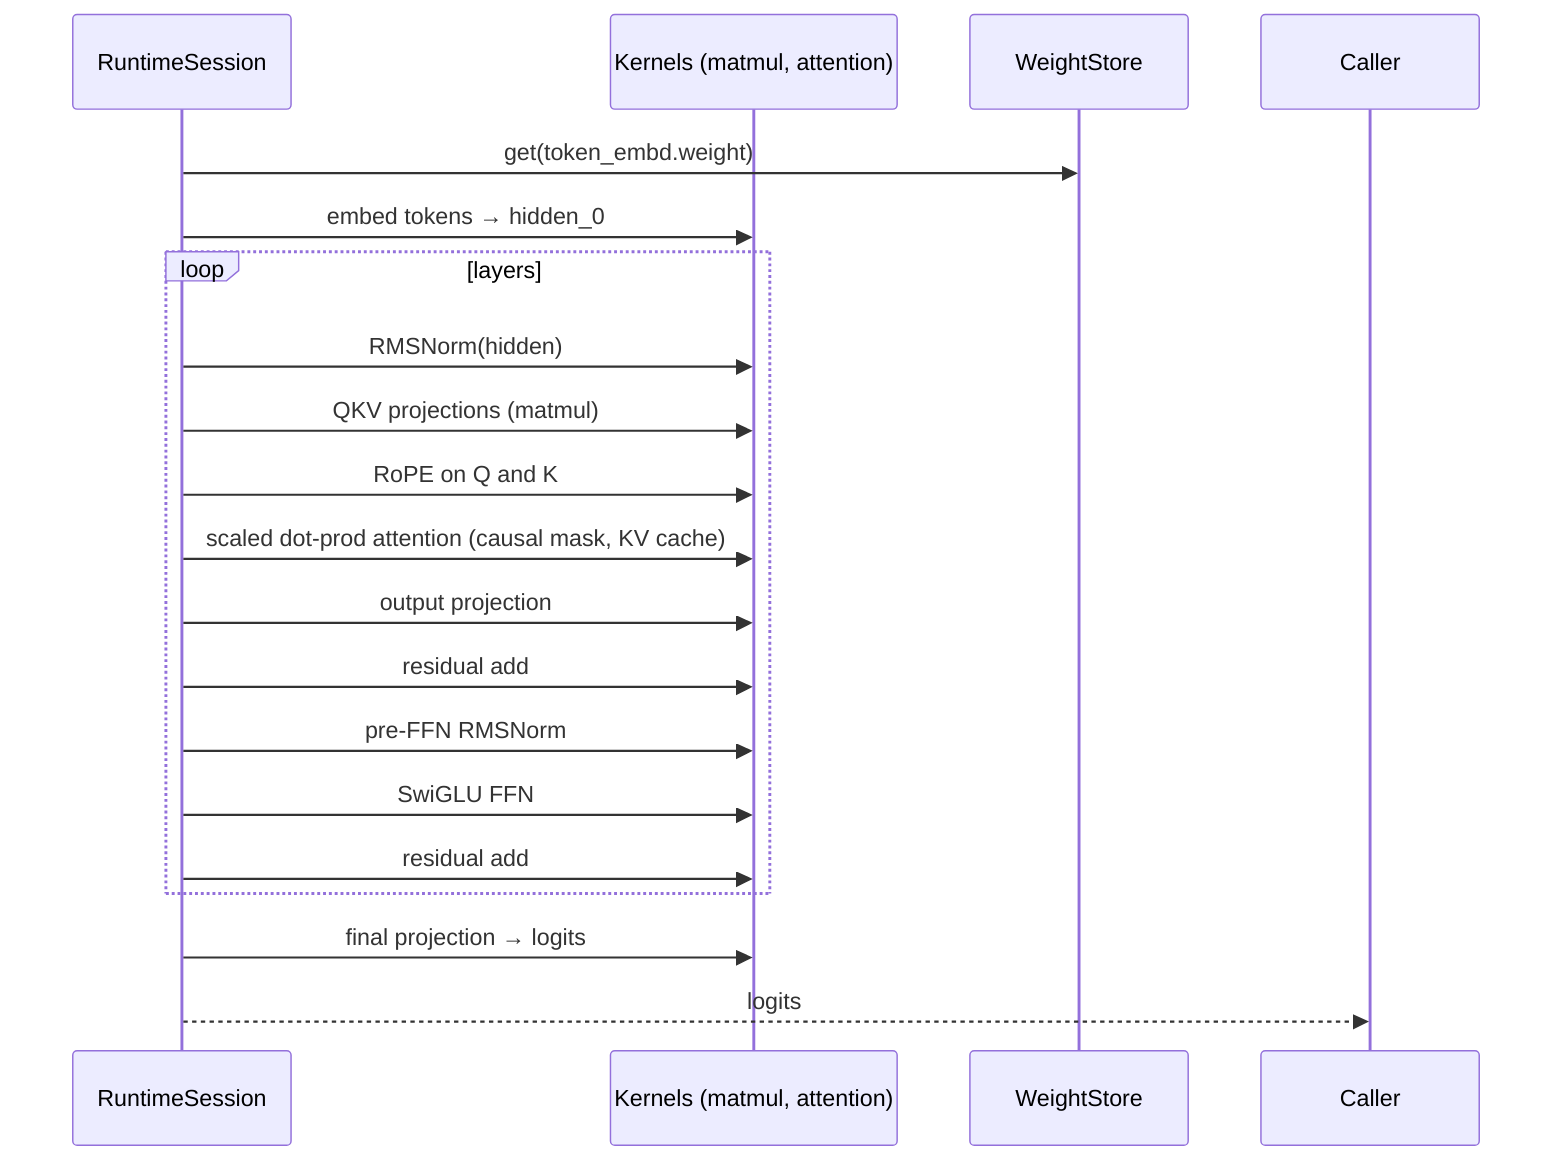 sequenceDiagram
  participant RT as RuntimeSession
  participant K as Kernels (matmul, attention)
  participant W as WeightStore

  RT->>W: get(token_embd.weight)
  RT->>K: embed tokens → hidden_0
  loop layers
    RT->>K: RMSNorm(hidden)
    RT->>K: QKV projections (matmul)
    RT->>K: RoPE on Q and K
    RT->>K: scaled dot-prod attention (causal mask, KV cache)
    RT->>K: output projection
    RT->>K: residual add
    RT->>K: pre-FFN RMSNorm
    RT->>K: SwiGLU FFN
    RT->>K: residual add
  end
  RT->>K: final projection → logits
  RT-->>Caller: logits